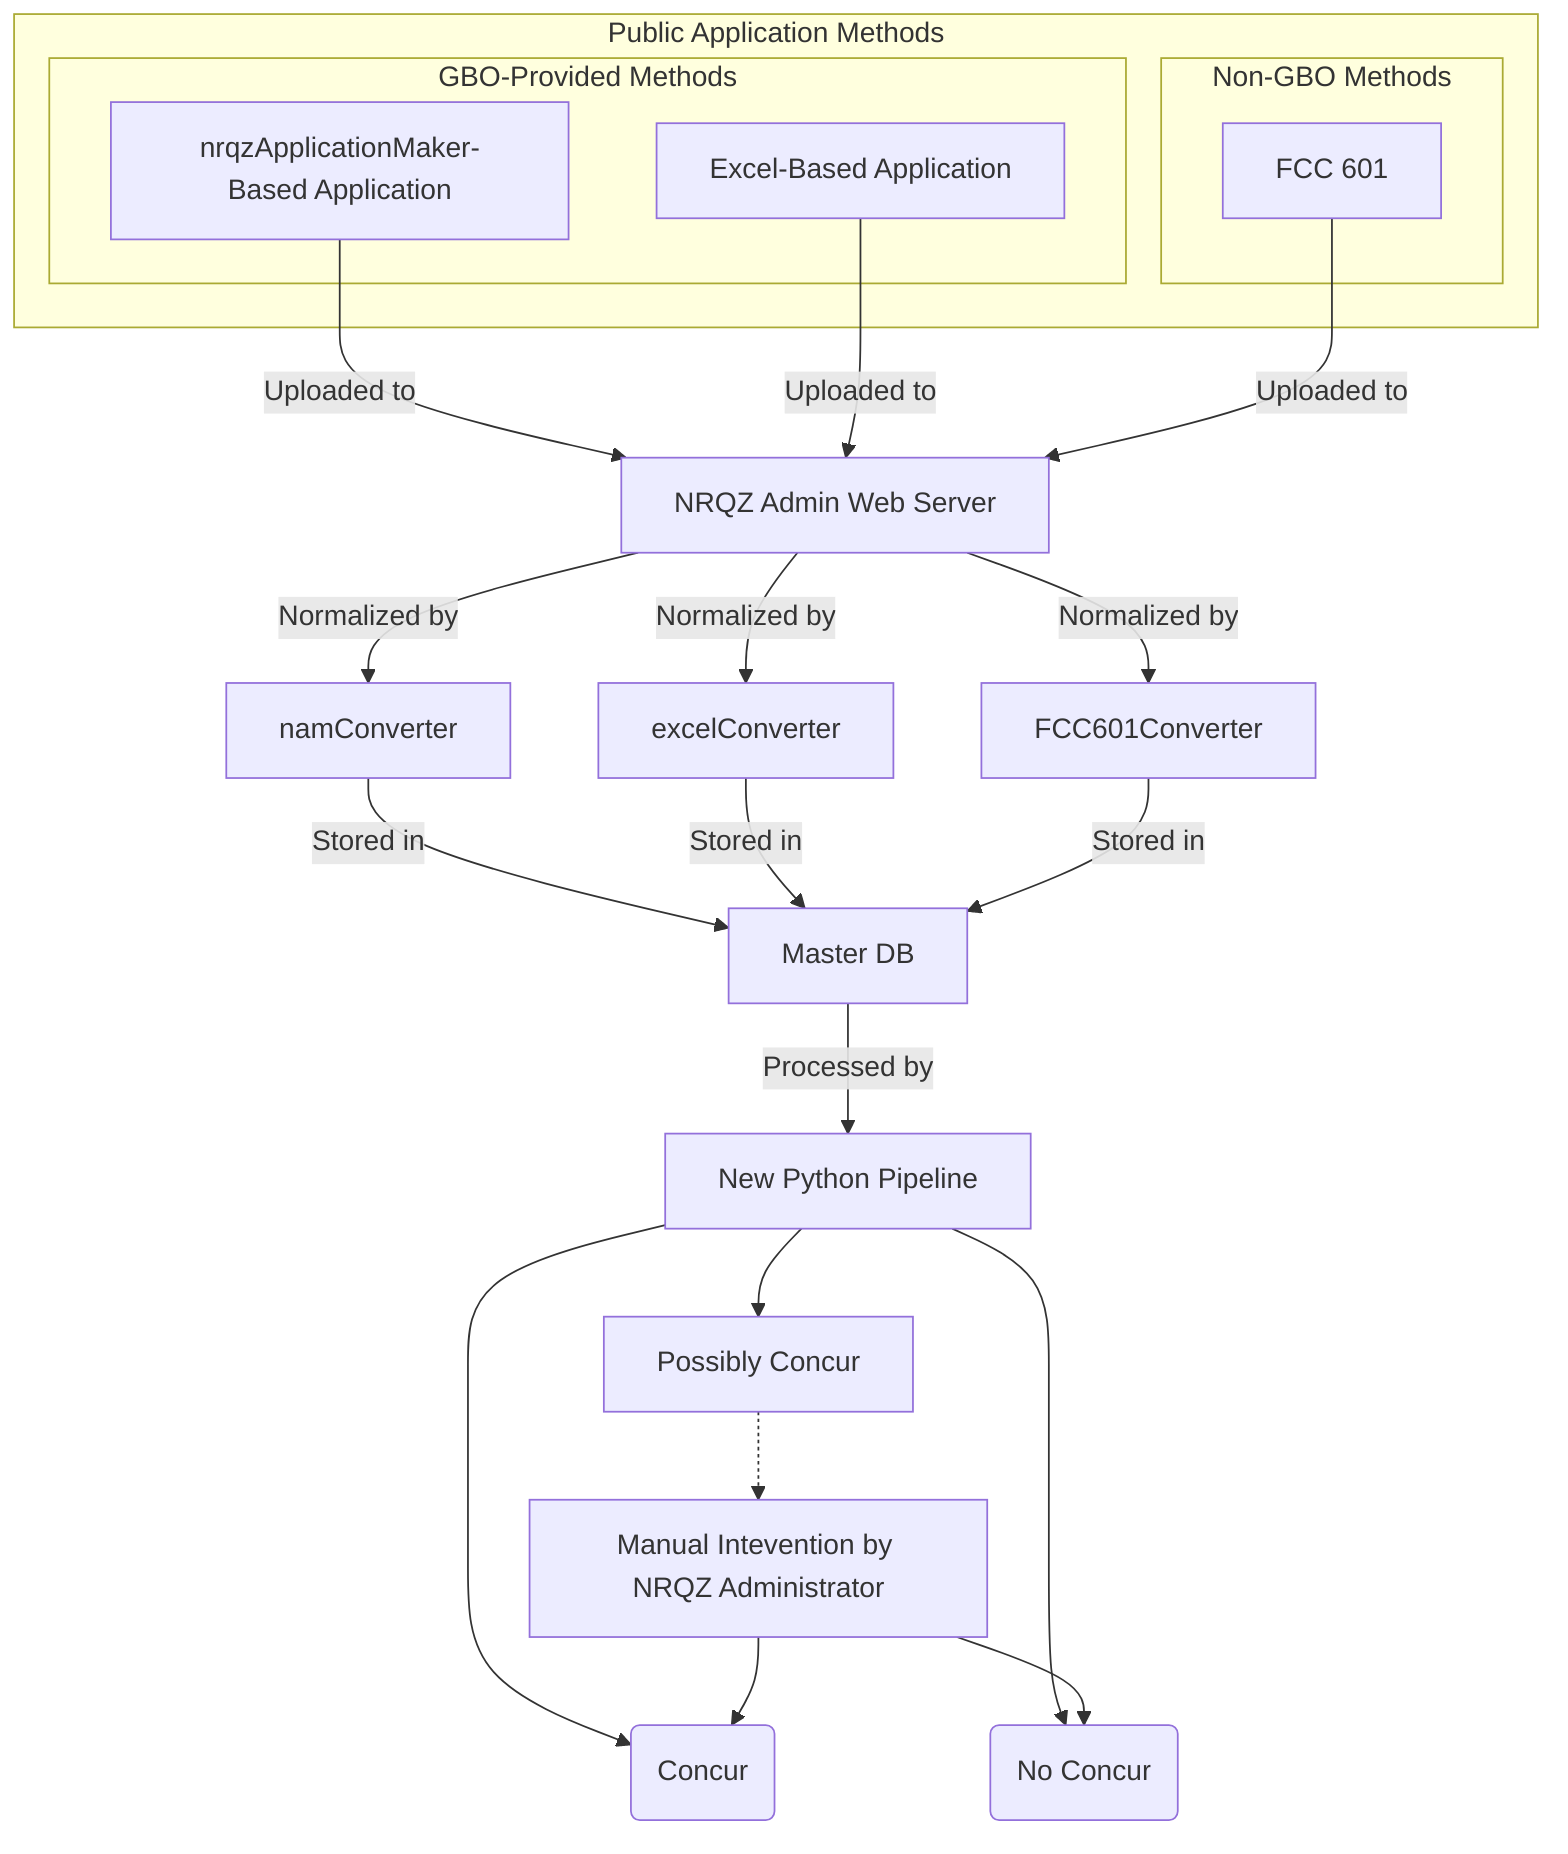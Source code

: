 graph TD
    subgraph Public Application Methods
        subgraph GBO-Provided Methods
            nam_app[nrqzApplicationMaker-Based Application]
            excel_app[Excel-Based Application]
        end

        subgraph Non-GBO Methods
            fcc601_app[FCC 601]
        end
    end

    web_server[NRQZ Admin Web Server]

    nam_app --> | Uploaded to | web_server
    excel_app --> | Uploaded to | web_server
    fcc601_app --> | Uploaded to | web_server


    web_server --> | Normalized by | nam_app_converter

    web_server --> | Normalized by | excel_app_converter

    web_server --> | Normalized by | fcc601_app_converter

    
    nam_app_converter[namConverter]
    excel_app_converter[excelConverter]
    fcc601_app_converter[FCC601Converter]

    nam_app_converter --> | Stored in | db
    excel_app_converter --> | Stored in | db
    fcc601_app_converter --> | Stored in | db

    db[Master DB]


    db --> | Processed by | pipeline[New Python Pipeline]

    pipeline --> yes(Concur)
    pipeline --> no(No Concur)
    pipeline --> maybe[Possibly Concur]

    maybe -.-> nrqz_admin[Manual Intevention by NRQZ Administrator]

    nrqz_admin --> yes
    nrqz_admin --> no